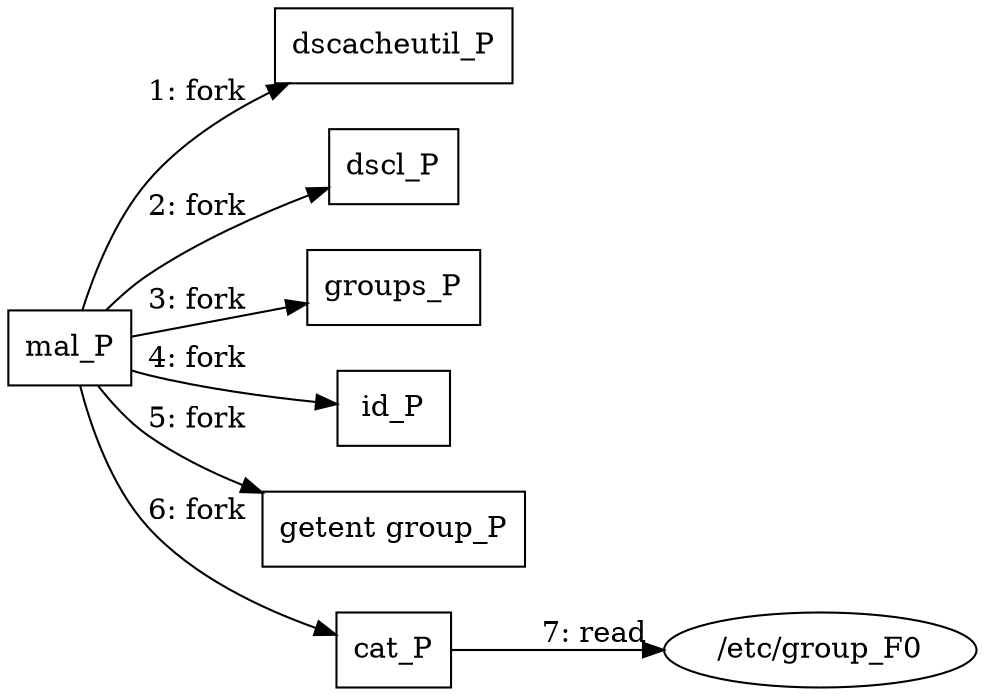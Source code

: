digraph "T1069.001" {
rankdir="LR"
size="9"
fixedsize="false"
splines="true"
nodesep=0.3
ranksep=0
fontsize=10
overlap="scalexy"
engine= "neato"
	"mal_P" [node_type=Process shape=box]
	"dscacheutil_P" [node_type=Process shape=box]
	"dscl_P" [node_type=Process shape=box]
	"groups_P" [node_type=Process shape=box]
	"id_P" [node_type=Process shape=box]
	"getent group_P" [node_type=Process shape=box]
	"cat_P" [node_type=Process shape=box]
	"/etc/group_F0" [node_type=File shape=ellipse]
	"mal_P" -> "dscacheutil_P" [label="1: fork"]
	"mal_P" -> "dscl_P" [label="2: fork"]
	"mal_P" -> "groups_P" [label="3: fork"]
	"mal_P" -> "id_P" [label="4: fork"]
	"mal_P" -> "getent group_P" [label="5: fork"]
	"mal_P" -> "cat_P" [label="6: fork"]
	"cat_P" -> "/etc/group_F0" [label="7: read"]
}
